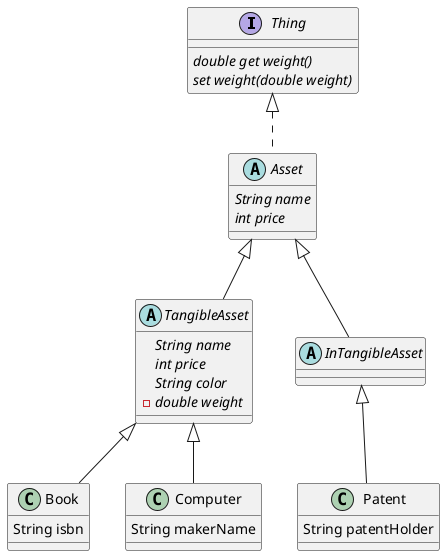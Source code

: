 @startuml
Interface Thing {
    {abstract}double get weight()
    {abstract}set weight(double weight)
}

abstract class Asset implements Thing {
    {abstract}String name
    {abstract}int price
}

abstract class TangibleAsset extends Asset {
    {abstract}String name
    {abstract}int price
    {abstract}String color
    {abstract}-double weight
}

abstract class InTangibleAsset extends Asset {
}

class Book extends TangibleAsset {
    String isbn
}

class Computer extends TangibleAsset {
    String makerName
}

class Patent extends InTangibleAsset{
    String patentHolder
}

@enduml